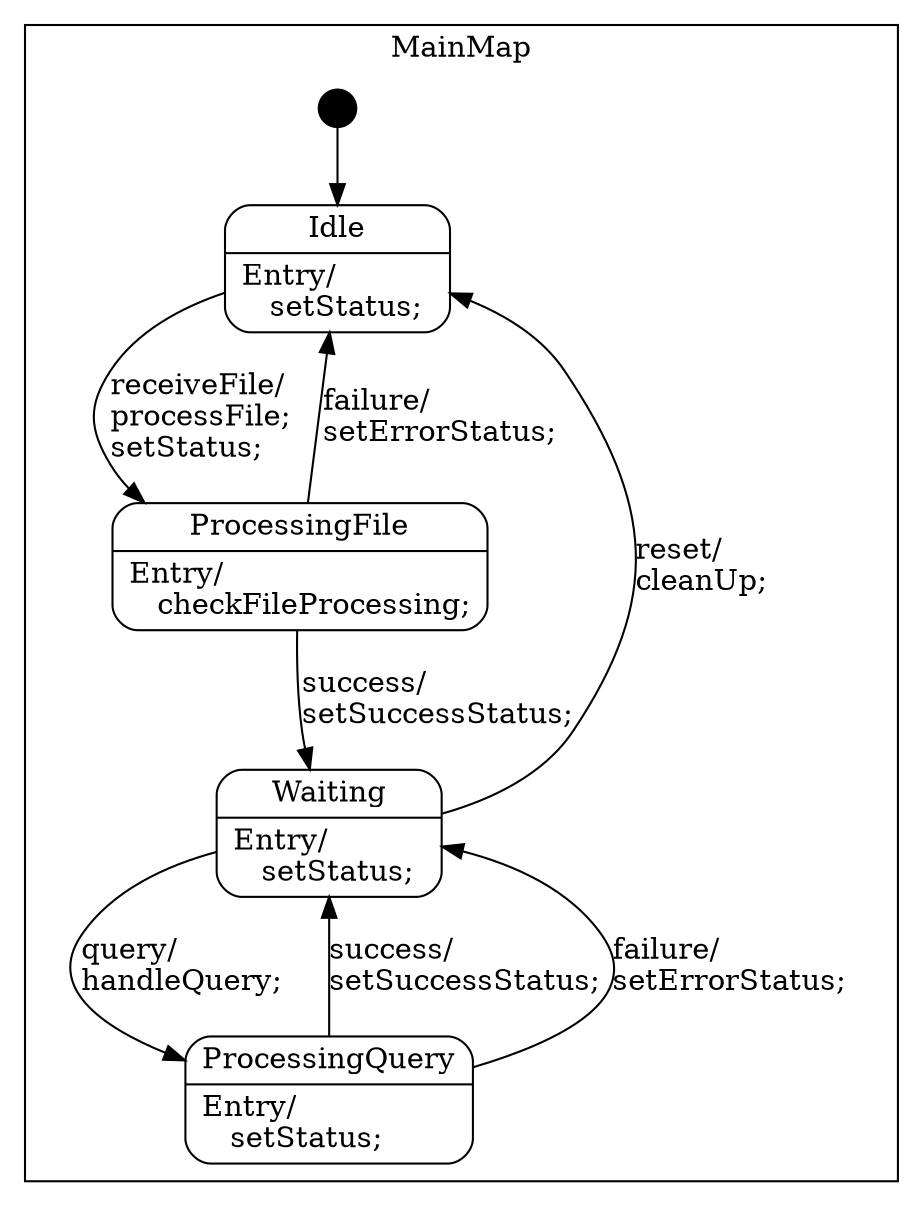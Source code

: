 digraph handler {

    node
        [shape=Mrecord width=1.5];

    subgraph cluster_MainMap {

        label="MainMap";

        //
        // States (Nodes)
        //

        "MainMap::Idle"
            [label="{Idle|Entry/\l&nbsp;&nbsp;&nbsp;setStatus;\l}"];

        "MainMap::ProcessingFile"
            [label="{ProcessingFile|Entry/\l&nbsp;&nbsp;&nbsp;checkFileProcessing;\l}"];

        "MainMap::Waiting"
            [label="{Waiting|Entry/\l&nbsp;&nbsp;&nbsp;setStatus;\l}"];

        "MainMap::ProcessingQuery"
            [label="{ProcessingQuery|Entry/\l&nbsp;&nbsp;&nbsp;setStatus;\l}"];

        "%start"
            [label="" shape=circle style=filled fillcolor=black width=0.25];

        //
        // Transitions (Edges)
        //

        "MainMap::Idle" -> "MainMap::ProcessingFile"
            [label="receiveFile/\lprocessFile;\lsetStatus;\l"];

        "MainMap::ProcessingFile" -> "MainMap::Waiting"
            [label="success/\lsetSuccessStatus;\l"];

        "MainMap::ProcessingFile" -> "MainMap::Idle"
            [label="failure/\lsetErrorStatus;\l"];

        "MainMap::Waiting" -> "MainMap::ProcessingQuery"
            [label="query/\lhandleQuery;\l"];

        "MainMap::Waiting" -> "MainMap::Idle"
            [label="reset/\lcleanUp;\l"];

        "MainMap::ProcessingQuery" -> "MainMap::Waiting"
            [label="success/\lsetSuccessStatus;\l"];

        "MainMap::ProcessingQuery" -> "MainMap::Waiting"
            [label="failure/\lsetErrorStatus;\l"];

        "%start" -> "MainMap::Idle"
    }

}
